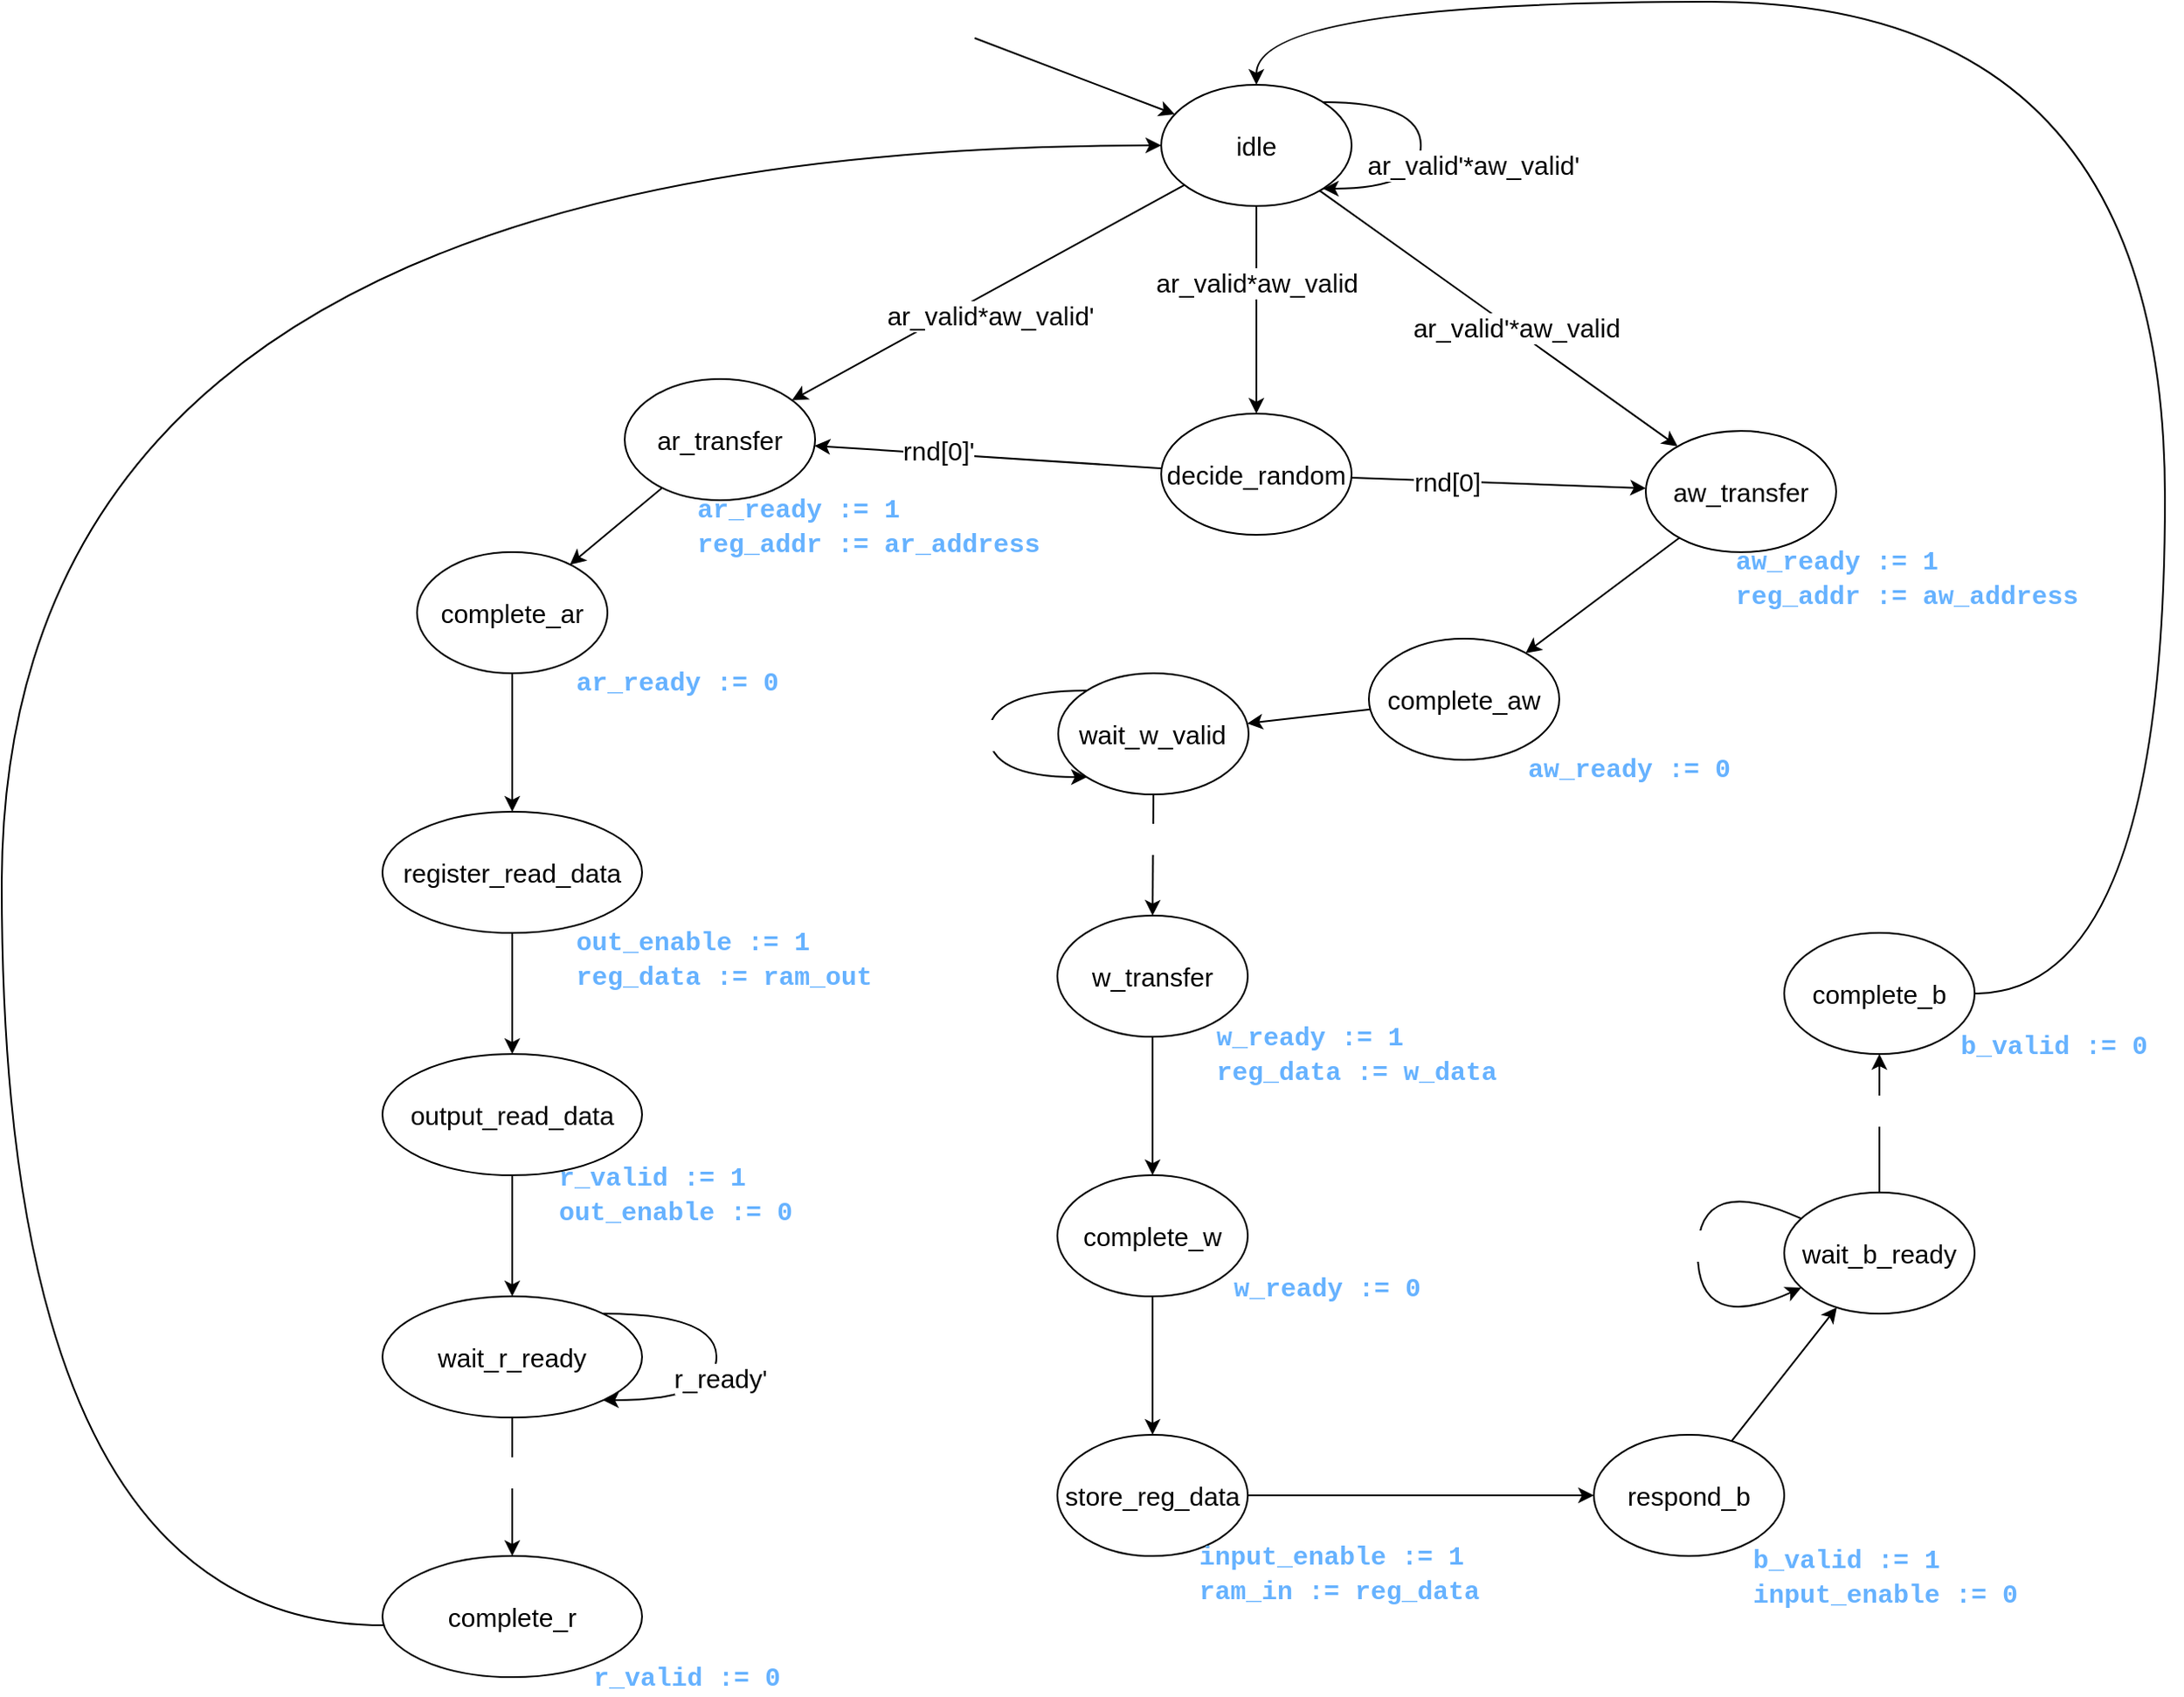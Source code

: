 <mxfile>
    <diagram id="hKGmH1hE8x6YEMQ1G8pj" name="Page-1">
        <mxGraphModel dx="2029" dy="662" grid="1" gridSize="10" guides="1" tooltips="1" connect="1" arrows="1" fold="1" page="1" pageScale="1" pageWidth="850" pageHeight="1100" math="0" shadow="0">
            <root>
                <mxCell id="0"/>
                <mxCell id="1" parent="0"/>
                <mxCell id="7" style="html=1;fontSize=15;" edge="1" parent="1" source="2" target="6">
                    <mxGeometry relative="1" as="geometry"/>
                </mxCell>
                <mxCell id="8" value="ar_valid*aw_valid'" style="edgeLabel;html=1;align=center;verticalAlign=middle;resizable=0;points=[];fontSize=15;" vertex="1" connectable="0" parent="7">
                    <mxGeometry x="-0.226" y="-1" relative="1" as="geometry">
                        <mxPoint x="-24" y="28" as="offset"/>
                    </mxGeometry>
                </mxCell>
                <mxCell id="11" style="edgeStyle=none;html=1;fontSize=15;" edge="1" parent="1" source="2" target="10">
                    <mxGeometry relative="1" as="geometry"/>
                </mxCell>
                <mxCell id="12" value="ar_valid'*aw_valid" style="edgeLabel;html=1;align=center;verticalAlign=middle;resizable=0;points=[];fontSize=15;" vertex="1" connectable="0" parent="11">
                    <mxGeometry x="0.08" y="2" relative="1" as="geometry">
                        <mxPoint as="offset"/>
                    </mxGeometry>
                </mxCell>
                <mxCell id="14" value="" style="edgeStyle=none;html=1;fontSize=15;" edge="1" parent="1" source="2" target="13">
                    <mxGeometry relative="1" as="geometry"/>
                </mxCell>
                <mxCell id="15" value="ar_valid*aw_valid" style="edgeLabel;html=1;align=center;verticalAlign=middle;resizable=0;points=[];fontSize=15;" vertex="1" connectable="0" parent="14">
                    <mxGeometry x="-0.266" relative="1" as="geometry">
                        <mxPoint as="offset"/>
                    </mxGeometry>
                </mxCell>
                <mxCell id="22" style="html=1;fontSize=15;" edge="1" parent="1" target="2">
                    <mxGeometry relative="1" as="geometry">
                        <mxPoint x="-210" y="68.04" as="targetPoint"/>
                        <mxPoint x="-237.796" y="71.003" as="sourcePoint"/>
                    </mxGeometry>
                </mxCell>
                <mxCell id="2" value="&lt;font style=&quot;font-size: 15px;&quot;&gt;idle&lt;/font&gt;" style="ellipse;whiteSpace=wrap;html=1;" vertex="1" parent="1">
                    <mxGeometry x="-130" y="98.04" width="110" height="70" as="geometry"/>
                </mxCell>
                <mxCell id="4" style="edgeStyle=orthogonalEdgeStyle;html=1;fontSize=15;curved=1;" edge="1" parent="1" source="2" target="2">
                    <mxGeometry relative="1" as="geometry">
                        <Array as="points">
                            <mxPoint x="20" y="158.04"/>
                        </Array>
                    </mxGeometry>
                </mxCell>
                <mxCell id="5" value="ar_valid'*aw_valid'" style="edgeLabel;html=1;align=center;verticalAlign=middle;resizable=0;points=[];fontSize=15;" vertex="1" connectable="0" parent="4">
                    <mxGeometry x="0.135" y="-4" relative="1" as="geometry">
                        <mxPoint x="34" as="offset"/>
                    </mxGeometry>
                </mxCell>
                <mxCell id="29" style="edgeStyle=none;html=1;fontFamily=Courier New;fontSize=15;fontColor=#66B2FF;" edge="1" parent="1" source="6" target="28">
                    <mxGeometry relative="1" as="geometry"/>
                </mxCell>
                <mxCell id="18" style="edgeStyle=none;html=1;fontSize=15;" edge="1" parent="1" source="13" target="6">
                    <mxGeometry relative="1" as="geometry">
                        <mxPoint x="-204.111" y="444.081" as="targetPoint"/>
                    </mxGeometry>
                </mxCell>
                <mxCell id="20" value="rnd[0]'" style="edgeLabel;html=1;align=center;verticalAlign=middle;resizable=0;points=[];fontSize=15;" vertex="1" connectable="0" parent="18">
                    <mxGeometry x="0.292" y="-2" relative="1" as="geometry">
                        <mxPoint as="offset"/>
                    </mxGeometry>
                </mxCell>
                <mxCell id="19" style="edgeStyle=none;html=1;fontSize=15;" edge="1" parent="1" source="13" target="10">
                    <mxGeometry relative="1" as="geometry">
                        <mxPoint x="29.677" y="423.84" as="targetPoint"/>
                    </mxGeometry>
                </mxCell>
                <mxCell id="21" value="rnd[0]" style="edgeLabel;html=1;align=center;verticalAlign=middle;resizable=0;points=[];fontSize=15;" vertex="1" connectable="0" parent="19">
                    <mxGeometry x="-0.356" relative="1" as="geometry">
                        <mxPoint as="offset"/>
                    </mxGeometry>
                </mxCell>
                <mxCell id="13" value="&lt;font style=&quot;font-size: 15px;&quot;&gt;decide_random&lt;/font&gt;" style="ellipse;whiteSpace=wrap;html=1;" vertex="1" parent="1">
                    <mxGeometry x="-130" y="288.04" width="110" height="70" as="geometry"/>
                </mxCell>
                <mxCell id="34" value="" style="edgeStyle=none;html=1;fontFamily=Courier New;fontSize=15;fontColor=#66B2FF;" edge="1" parent="1" source="28" target="33">
                    <mxGeometry relative="1" as="geometry"/>
                </mxCell>
                <mxCell id="31" value="" style="group" vertex="1" connectable="0" parent="1">
                    <mxGeometry x="-440" y="268.04" width="260" height="120" as="geometry"/>
                </mxCell>
                <mxCell id="6" value="&lt;span style=&quot;font-size: 15px;&quot;&gt;ar_transfer&lt;br&gt;&lt;/span&gt;" style="ellipse;whiteSpace=wrap;html=1;" vertex="1" parent="31">
                    <mxGeometry width="110" height="70" as="geometry"/>
                </mxCell>
                <mxCell id="24" value="&lt;font color=&quot;#66b2ff&quot; face=&quot;Courier New&quot;&gt;&lt;b&gt;ar_ready := 1&lt;br&gt;reg_addr := ar_address&lt;br&gt;&lt;/b&gt;&lt;/font&gt;" style="text;html=1;strokeColor=none;fillColor=none;align=left;verticalAlign=middle;whiteSpace=wrap;rounded=0;fontSize=15;" vertex="1" parent="31">
                    <mxGeometry x="40" y="50" width="220" height="70" as="geometry"/>
                </mxCell>
                <mxCell id="32" value="" style="group" vertex="1" connectable="0" parent="1">
                    <mxGeometry x="150" y="298.04" width="270" height="120" as="geometry"/>
                </mxCell>
                <mxCell id="10" value="&lt;span style=&quot;font-size: 15px;&quot;&gt;aw_transfer&lt;br&gt;&lt;/span&gt;" style="ellipse;whiteSpace=wrap;html=1;" vertex="1" parent="32">
                    <mxGeometry width="110" height="70" as="geometry"/>
                </mxCell>
                <mxCell id="26" value="&lt;font color=&quot;#66b2ff&quot; face=&quot;Courier New&quot;&gt;&lt;b&gt;aw_ready := 1&lt;br&gt;reg_addr := aw_address&lt;br&gt;&lt;/b&gt;&lt;/font&gt;" style="text;html=1;strokeColor=none;fillColor=none;align=left;verticalAlign=middle;whiteSpace=wrap;rounded=0;fontSize=15;" vertex="1" parent="32">
                    <mxGeometry x="50" y="50" width="220" height="70" as="geometry"/>
                </mxCell>
                <mxCell id="37" value="" style="edgeStyle=none;html=1;fontFamily=Courier New;fontSize=15;fontColor=#66B2FF;" edge="1" parent="1" source="33" target="36">
                    <mxGeometry relative="1" as="geometry"/>
                </mxCell>
                <mxCell id="42" value="" style="edgeStyle=none;html=1;fontFamily=Courier New;fontSize=15;fontColor=#66B2FF;" edge="1" parent="1" source="36" target="41">
                    <mxGeometry relative="1" as="geometry"/>
                </mxCell>
                <mxCell id="39" value="" style="group" vertex="1" connectable="0" parent="1">
                    <mxGeometry x="-560" y="368.04" width="220" height="90" as="geometry"/>
                </mxCell>
                <mxCell id="28" value="&lt;span style=&quot;font-size: 15px;&quot;&gt;complete_ar&lt;br&gt;&lt;/span&gt;" style="ellipse;whiteSpace=wrap;html=1;" vertex="1" parent="39">
                    <mxGeometry width="110" height="70" as="geometry"/>
                </mxCell>
                <mxCell id="30" value="&lt;font color=&quot;#66b2ff&quot; face=&quot;Courier New&quot;&gt;&lt;b&gt;ar_ready := 0&lt;br&gt;&lt;/b&gt;&lt;/font&gt;" style="text;html=1;strokeColor=none;fillColor=none;align=left;verticalAlign=middle;whiteSpace=wrap;rounded=0;fontSize=15;" vertex="1" parent="39">
                    <mxGeometry x="90" y="60" width="130" height="30" as="geometry"/>
                </mxCell>
                <mxCell id="40" value="" style="group" vertex="1" connectable="0" parent="1">
                    <mxGeometry x="-580" y="518.04" width="300" height="120" as="geometry"/>
                </mxCell>
                <mxCell id="33" value="&lt;span style=&quot;font-size: 15px;&quot;&gt;register_read_data&lt;br&gt;&lt;/span&gt;" style="ellipse;whiteSpace=wrap;html=1;" vertex="1" parent="40">
                    <mxGeometry width="150" height="70" as="geometry"/>
                </mxCell>
                <mxCell id="35" value="&lt;font color=&quot;#66b2ff&quot; face=&quot;Courier New&quot;&gt;&lt;b&gt;out_enable := 1&lt;br&gt;reg_data := ram_out&lt;br&gt;&lt;/b&gt;&lt;/font&gt;" style="text;html=1;strokeColor=none;fillColor=none;align=left;verticalAlign=middle;whiteSpace=wrap;rounded=0;fontSize=15;" vertex="1" parent="40">
                    <mxGeometry x="110" y="50" width="190" height="70" as="geometry"/>
                </mxCell>
                <mxCell id="53" value="" style="edgeStyle=none;html=1;fontFamily=Courier New;fontSize=15;fontColor=#66B2FF;" edge="1" parent="1" source="41" target="52">
                    <mxGeometry relative="1" as="geometry"/>
                </mxCell>
                <mxCell id="59" value="r_ready" style="edgeLabel;html=1;align=center;verticalAlign=middle;resizable=0;points=[];fontSize=15;fontFamily=Helvetica;fontColor=#FFFFFF;" vertex="1" connectable="0" parent="53">
                    <mxGeometry x="0.362" y="-1" relative="1" as="geometry">
                        <mxPoint x="1" y="-24" as="offset"/>
                    </mxGeometry>
                </mxCell>
                <mxCell id="41" value="&lt;span style=&quot;font-size: 15px;&quot;&gt;wait_r_ready&lt;br&gt;&lt;/span&gt;" style="ellipse;whiteSpace=wrap;html=1;" vertex="1" parent="1">
                    <mxGeometry x="-580" y="798.04" width="150" height="70" as="geometry"/>
                </mxCell>
                <mxCell id="44" style="edgeStyle=orthogonalEdgeStyle;html=1;fontSize=15;curved=1;" edge="1" parent="1" source="41" target="41">
                    <mxGeometry relative="1" as="geometry">
                        <mxPoint x="-443.288" y="808.04" as="sourcePoint"/>
                        <mxPoint x="-443.288" y="858.04" as="targetPoint"/>
                        <Array as="points">
                            <mxPoint x="-387" y="808.04"/>
                            <mxPoint x="-387" y="858.04"/>
                        </Array>
                    </mxGeometry>
                </mxCell>
                <mxCell id="45" value="r_ready'" style="edgeLabel;html=1;align=center;verticalAlign=middle;resizable=0;points=[];fontSize=15;" vertex="1" connectable="0" parent="44">
                    <mxGeometry x="0.135" y="-4" relative="1" as="geometry">
                        <mxPoint x="6" as="offset"/>
                    </mxGeometry>
                </mxCell>
                <mxCell id="57" value="" style="group" vertex="1" connectable="0" parent="1">
                    <mxGeometry x="-580" y="948.04" width="250" height="80" as="geometry"/>
                </mxCell>
                <mxCell id="52" value="&lt;span style=&quot;font-size: 15px;&quot;&gt;complete_r&lt;br&gt;&lt;/span&gt;" style="ellipse;whiteSpace=wrap;html=1;" vertex="1" parent="57">
                    <mxGeometry width="150" height="70" as="geometry"/>
                </mxCell>
                <mxCell id="54" value="&lt;font color=&quot;#66b2ff&quot; face=&quot;Courier New&quot;&gt;&lt;b&gt;r_valid := 0&lt;br&gt;&lt;/b&gt;&lt;/font&gt;" style="text;html=1;strokeColor=none;fillColor=none;align=left;verticalAlign=middle;whiteSpace=wrap;rounded=0;fontSize=15;" vertex="1" parent="57">
                    <mxGeometry x="120" y="60" width="130" height="20" as="geometry"/>
                </mxCell>
                <mxCell id="61" style="edgeStyle=orthogonalEdgeStyle;curved=1;html=1;fontFamily=Helvetica;fontSize=15;fontColor=#FFFFFF;" edge="1" parent="1" source="52" target="2">
                    <mxGeometry relative="1" as="geometry">
                        <Array as="points">
                            <mxPoint x="-800" y="988.04"/>
                            <mxPoint x="-800" y="133.04"/>
                        </Array>
                    </mxGeometry>
                </mxCell>
                <mxCell id="62" style="html=1;fontFamily=Helvetica;fontSize=15;fontColor=#FFFFFF;" edge="1" parent="1" source="10" target="63">
                    <mxGeometry relative="1" as="geometry">
                        <mxPoint x="90" y="418.04" as="targetPoint"/>
                    </mxGeometry>
                </mxCell>
                <mxCell id="65" value="" style="group" vertex="1" connectable="0" parent="1">
                    <mxGeometry x="-10" y="418.04" width="220" height="90" as="geometry"/>
                </mxCell>
                <mxCell id="63" value="&lt;font style=&quot;font-size: 15px;&quot;&gt;complete_aw&lt;/font&gt;" style="ellipse;whiteSpace=wrap;html=1;" vertex="1" parent="65">
                    <mxGeometry width="110" height="70" as="geometry"/>
                </mxCell>
                <mxCell id="64" value="&lt;font color=&quot;#66b2ff&quot; face=&quot;Courier New&quot;&gt;&lt;b&gt;aw_ready := 0&lt;br&gt;&lt;/b&gt;&lt;/font&gt;" style="text;html=1;strokeColor=none;fillColor=none;align=left;verticalAlign=middle;whiteSpace=wrap;rounded=0;fontSize=15;" vertex="1" parent="65">
                    <mxGeometry x="90" y="60" width="130" height="30" as="geometry"/>
                </mxCell>
                <mxCell id="71" value="" style="html=1;fontFamily=Helvetica;fontSize=15;fontColor=#FFFFFF;" edge="1" parent="1" source="66" target="70">
                    <mxGeometry relative="1" as="geometry"/>
                </mxCell>
                <mxCell id="72" value="w_valid" style="edgeLabel;html=1;align=center;verticalAlign=middle;resizable=0;points=[];fontSize=15;fontFamily=Helvetica;fontColor=#FFFFFF;" vertex="1" connectable="0" parent="71">
                    <mxGeometry x="-0.283" y="-1" relative="1" as="geometry">
                        <mxPoint as="offset"/>
                    </mxGeometry>
                </mxCell>
                <mxCell id="66" value="&lt;font style=&quot;font-size: 15px;&quot;&gt;wait_w_valid&lt;/font&gt;" style="ellipse;whiteSpace=wrap;html=1;" vertex="1" parent="1">
                    <mxGeometry x="-189.51" y="438.04" width="110" height="70" as="geometry"/>
                </mxCell>
                <mxCell id="67" value="" style="edgeStyle=none;html=1;fontFamily=Helvetica;fontSize=15;fontColor=#FFFFFF;" edge="1" parent="1" source="63" target="66">
                    <mxGeometry relative="1" as="geometry"/>
                </mxCell>
                <mxCell id="68" style="edgeStyle=orthogonalEdgeStyle;html=1;fontFamily=Helvetica;fontSize=15;fontColor=#FFFFFF;curved=1;" edge="1" parent="1" source="66" target="66">
                    <mxGeometry relative="1" as="geometry">
                        <Array as="points">
                            <mxPoint x="-229.51" y="498.04"/>
                        </Array>
                    </mxGeometry>
                </mxCell>
                <mxCell id="69" value="w_valid'" style="edgeLabel;html=1;align=center;verticalAlign=middle;resizable=0;points=[];fontSize=15;fontFamily=Helvetica;fontColor=#FFFFFF;" vertex="1" connectable="0" parent="68">
                    <mxGeometry x="-0.444" y="-9" relative="1" as="geometry">
                        <mxPoint x="-12" y="34" as="offset"/>
                    </mxGeometry>
                </mxCell>
                <mxCell id="74" value="" style="group" vertex="1" connectable="0" parent="1">
                    <mxGeometry x="-190" y="578.04" width="270" height="100" as="geometry"/>
                </mxCell>
                <mxCell id="70" value="&lt;font style=&quot;font-size: 15px;&quot;&gt;w_transfer&lt;/font&gt;" style="ellipse;whiteSpace=wrap;html=1;" vertex="1" parent="74">
                    <mxGeometry width="110" height="70" as="geometry"/>
                </mxCell>
                <mxCell id="73" value="&lt;font color=&quot;#66b2ff&quot; face=&quot;Courier New&quot;&gt;&lt;b&gt;w_ready := 1&lt;br&gt;reg_data := w_data&lt;br&gt;&lt;/b&gt;&lt;/font&gt;" style="text;html=1;strokeColor=none;fillColor=none;align=left;verticalAlign=middle;whiteSpace=wrap;rounded=0;fontSize=15;" vertex="1" parent="74">
                    <mxGeometry x="90" y="60" width="180" height="40" as="geometry"/>
                </mxCell>
                <mxCell id="76" value="" style="edgeStyle=none;html=1;fontFamily=Helvetica;fontSize=15;fontColor=#FFFFFF;" edge="1" parent="1" source="70" target="75">
                    <mxGeometry relative="1" as="geometry"/>
                </mxCell>
                <mxCell id="79" value="" style="group" vertex="1" connectable="0" parent="1">
                    <mxGeometry x="-190" y="728.04" width="220" height="80" as="geometry"/>
                </mxCell>
                <mxCell id="75" value="&lt;font style=&quot;font-size: 15px;&quot;&gt;complete_w&lt;/font&gt;" style="ellipse;whiteSpace=wrap;html=1;" vertex="1" parent="79">
                    <mxGeometry width="110" height="70" as="geometry"/>
                </mxCell>
                <mxCell id="77" value="&lt;font color=&quot;#66b2ff&quot; face=&quot;Courier New&quot;&gt;&lt;b&gt;w_ready := 0&lt;br&gt;&lt;/b&gt;&lt;/font&gt;" style="text;html=1;strokeColor=none;fillColor=none;align=left;verticalAlign=middle;whiteSpace=wrap;rounded=0;fontSize=15;" vertex="1" parent="79">
                    <mxGeometry x="100" y="50" width="120" height="30" as="geometry"/>
                </mxCell>
                <mxCell id="81" value="" style="edgeStyle=none;html=1;fontFamily=Helvetica;fontSize=15;fontColor=#FFFFFF;" edge="1" parent="1" source="75" target="80">
                    <mxGeometry relative="1" as="geometry"/>
                </mxCell>
                <mxCell id="86" value="" style="group" vertex="1" connectable="0" parent="1">
                    <mxGeometry x="-190" y="878.04" width="260" height="100" as="geometry"/>
                </mxCell>
                <mxCell id="80" value="&lt;font style=&quot;font-size: 15px;&quot;&gt;store_reg_data&lt;/font&gt;" style="ellipse;whiteSpace=wrap;html=1;" vertex="1" parent="86">
                    <mxGeometry width="110" height="70" as="geometry"/>
                </mxCell>
                <mxCell id="85" value="&lt;font color=&quot;#66b2ff&quot; face=&quot;Courier New&quot;&gt;&lt;b&gt;input_enable := 1&lt;br&gt;ram_in := reg_data&lt;br&gt;&lt;/b&gt;&lt;/font&gt;" style="text;html=1;strokeColor=none;fillColor=none;align=left;verticalAlign=middle;whiteSpace=wrap;rounded=0;fontSize=15;" vertex="1" parent="86">
                    <mxGeometry x="80" y="60" width="180" height="40" as="geometry"/>
                </mxCell>
                <mxCell id="91" value="" style="edgeStyle=none;html=1;fontFamily=Helvetica;fontSize=15;fontColor=#FFFFFF;" edge="1" parent="1" source="87" target="90">
                    <mxGeometry relative="1" as="geometry"/>
                </mxCell>
                <mxCell id="88" value="" style="edgeStyle=none;html=1;fontFamily=Helvetica;fontSize=15;fontColor=#FFFFFF;" edge="1" parent="1" source="80" target="87">
                    <mxGeometry relative="1" as="geometry"/>
                </mxCell>
                <mxCell id="95" value="" style="html=1;fontFamily=Helvetica;fontSize=15;fontColor=#FFFFFF;" edge="1" parent="1" source="90" target="94">
                    <mxGeometry relative="1" as="geometry"/>
                </mxCell>
                <mxCell id="96" value="b_ready" style="edgeLabel;html=1;align=center;verticalAlign=middle;resizable=0;points=[];fontSize=15;fontFamily=Helvetica;fontColor=#FFFFFF;" vertex="1" connectable="0" parent="95">
                    <mxGeometry x="0.199" y="1" relative="1" as="geometry">
                        <mxPoint as="offset"/>
                    </mxGeometry>
                </mxCell>
                <mxCell id="90" value="&lt;span style=&quot;font-size: 15px;&quot;&gt;wait_b_ready&lt;/span&gt;" style="ellipse;whiteSpace=wrap;html=1;" vertex="1" parent="1">
                    <mxGeometry x="230" y="738.04" width="110" height="70" as="geometry"/>
                </mxCell>
                <mxCell id="92" style="edgeStyle=orthogonalEdgeStyle;html=1;fontFamily=Helvetica;fontSize=15;fontColor=#FFFFFF;curved=1;" edge="1" parent="1" source="90" target="90">
                    <mxGeometry relative="1" as="geometry">
                        <Array as="points">
                            <mxPoint x="180" y="820"/>
                        </Array>
                    </mxGeometry>
                </mxCell>
                <mxCell id="93" value="b_ready'" style="edgeLabel;html=1;align=center;verticalAlign=middle;resizable=0;points=[];fontSize=15;fontFamily=Helvetica;fontColor=#FFFFFF;" vertex="1" connectable="0" parent="92">
                    <mxGeometry x="-0.15" y="1" relative="1" as="geometry">
                        <mxPoint x="-6" y="12" as="offset"/>
                    </mxGeometry>
                </mxCell>
                <mxCell id="99" value="" style="group" vertex="1" connectable="0" parent="1">
                    <mxGeometry x="230" y="588.04" width="230" height="80" as="geometry"/>
                </mxCell>
                <mxCell id="94" value="&lt;span style=&quot;font-size: 15px;&quot;&gt;complete_b&lt;/span&gt;" style="ellipse;whiteSpace=wrap;html=1;" vertex="1" parent="99">
                    <mxGeometry width="110" height="70" as="geometry"/>
                </mxCell>
                <mxCell id="97" value="&lt;font color=&quot;#66b2ff&quot; face=&quot;Courier New&quot;&gt;&lt;b&gt;b_valid := 0&lt;br&gt;&lt;/b&gt;&lt;/font&gt;" style="text;html=1;strokeColor=none;fillColor=none;align=left;verticalAlign=middle;whiteSpace=wrap;rounded=0;fontSize=15;" vertex="1" parent="99">
                    <mxGeometry x="100" y="50" width="130" height="30" as="geometry"/>
                </mxCell>
                <mxCell id="100" style="edgeStyle=orthogonalEdgeStyle;curved=1;html=1;fontFamily=Helvetica;fontSize=15;fontColor=#FFFFFF;" edge="1" parent="1" source="94" target="2">
                    <mxGeometry relative="1" as="geometry">
                        <Array as="points">
                            <mxPoint x="450" y="623"/>
                            <mxPoint x="450" y="50"/>
                            <mxPoint x="-75" y="50"/>
                        </Array>
                    </mxGeometry>
                </mxCell>
                <mxCell id="101" value="" style="group" vertex="1" connectable="0" parent="1">
                    <mxGeometry x="120" y="878.04" width="250" height="101.96" as="geometry"/>
                </mxCell>
                <mxCell id="87" value="&lt;span style=&quot;font-size: 15px;&quot;&gt;respond_b&lt;/span&gt;" style="ellipse;whiteSpace=wrap;html=1;" vertex="1" parent="101">
                    <mxGeometry width="110" height="70" as="geometry"/>
                </mxCell>
                <mxCell id="89" value="&lt;font color=&quot;#66b2ff&quot; face=&quot;Courier New&quot;&gt;&lt;b&gt;b_valid := 1&lt;br&gt;input_enable := 0&lt;br&gt;&lt;/b&gt;&lt;/font&gt;" style="text;html=1;strokeColor=none;fillColor=none;align=left;verticalAlign=middle;whiteSpace=wrap;rounded=0;fontSize=15;" vertex="1" parent="101">
                    <mxGeometry x="90" y="61.96" width="160" height="40" as="geometry"/>
                </mxCell>
                <mxCell id="102" value="" style="group" vertex="1" connectable="0" parent="1">
                    <mxGeometry x="-580" y="658.04" width="260" height="101.96" as="geometry"/>
                </mxCell>
                <mxCell id="36" value="&lt;span style=&quot;font-size: 15px;&quot;&gt;output_read_data&lt;br&gt;&lt;/span&gt;" style="ellipse;whiteSpace=wrap;html=1;" vertex="1" parent="102">
                    <mxGeometry width="150" height="70" as="geometry"/>
                </mxCell>
                <mxCell id="38" value="&lt;font color=&quot;#66b2ff&quot; face=&quot;Courier New&quot;&gt;&lt;b&gt;r_valid := 1&lt;br&gt;out_enable := 0&lt;br&gt;&lt;/b&gt;&lt;/font&gt;" style="text;html=1;strokeColor=none;fillColor=none;align=left;verticalAlign=middle;whiteSpace=wrap;rounded=0;fontSize=15;" vertex="1" parent="102">
                    <mxGeometry x="100" y="60" width="160" height="41.96" as="geometry"/>
                </mxCell>
            </root>
        </mxGraphModel>
    </diagram>
</mxfile>
